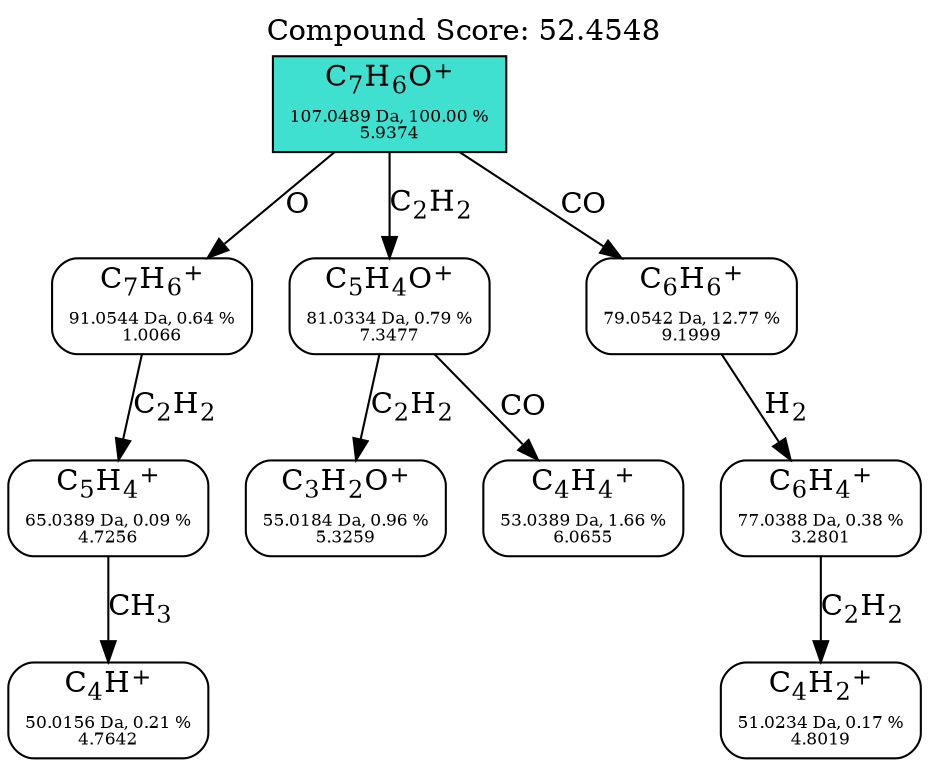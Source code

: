 strict digraph {
	node [shape=rect,style=rounded];
	labelloc="t";
	label="Compound Score: 52.4548";
	C7H7O [ fillcolor="#40e0d0" style=filled label=<C<SUB>7</SUB>H<SUB>6</SUB>O<SUP>+</SUP><FONT POINT-SIZE="8"><BR /> <BR />107.0489 Da, 100.00 %<BR />5.9374</FONT>>];
	C7H7 [label=<C<SUB>7</SUB>H<SUB>6</SUB><SUP>+</SUP><FONT POINT-SIZE="8"><BR /> <BR />91.0544 Da, 0.64 %<BR />1.0066</FONT>>];
	C5H5O [label=<C<SUB>5</SUB>H<SUB>4</SUB>O<SUP>+</SUP><FONT POINT-SIZE="8"><BR /> <BR />81.0334 Da, 0.79 %<BR />7.3477</FONT>>];
	C6H7 [label=<C<SUB>6</SUB>H<SUB>6</SUB><SUP>+</SUP><FONT POINT-SIZE="8"><BR /> <BR />79.0542 Da, 12.77 %<BR />9.1999</FONT>>];
	C6H5 [label=<C<SUB>6</SUB>H<SUB>4</SUB><SUP>+</SUP><FONT POINT-SIZE="8"><BR /> <BR />77.0388 Da, 0.38 %<BR />3.2801</FONT>>];
	C5H5 [label=<C<SUB>5</SUB>H<SUB>4</SUB><SUP>+</SUP><FONT POINT-SIZE="8"><BR /> <BR />65.0389 Da, 0.09 %<BR />4.7256</FONT>>];
	C3H3O [label=<C<SUB>3</SUB>H<SUB>2</SUB>O<SUP>+</SUP><FONT POINT-SIZE="8"><BR /> <BR />55.0184 Da, 0.96 %<BR />5.3259</FONT>>];
	C4H5 [label=<C<SUB>4</SUB>H<SUB>4</SUB><SUP>+</SUP><FONT POINT-SIZE="8"><BR /> <BR />53.0389 Da, 1.66 %<BR />6.0655</FONT>>];
	C4H3 [label=<C<SUB>4</SUB>H<SUB>2</SUB><SUP>+</SUP><FONT POINT-SIZE="8"><BR /> <BR />51.0234 Da, 0.17 %<BR />4.8019</FONT>>];
	C4H2 [label=<C<SUB>4</SUB>H<SUP>+</SUP><FONT POINT-SIZE="8"><BR /> <BR />50.0156 Da, 0.21 %<BR />4.7642</FONT>>];

	C7H7O -> C7H7 [label=<O>];
	C7H7O -> C5H5O [label=<C<SUB>2</SUB>H<SUB>2</SUB>>];
	C7H7O -> C6H7 [label=<CO>];
	C6H7 -> C6H5 [label=<H<SUB>2</SUB>>];
	C7H7 -> C5H5 [label=<C<SUB>2</SUB>H<SUB>2</SUB>>];
	C5H5O -> C3H3O [label=<C<SUB>2</SUB>H<SUB>2</SUB>>];
	C5H5O -> C4H5 [label=<CO>];
	C6H5 -> C4H3 [label=<C<SUB>2</SUB>H<SUB>2</SUB>>];
	C5H5 -> C4H2 [label=<CH<SUB>3</SUB>>];
}